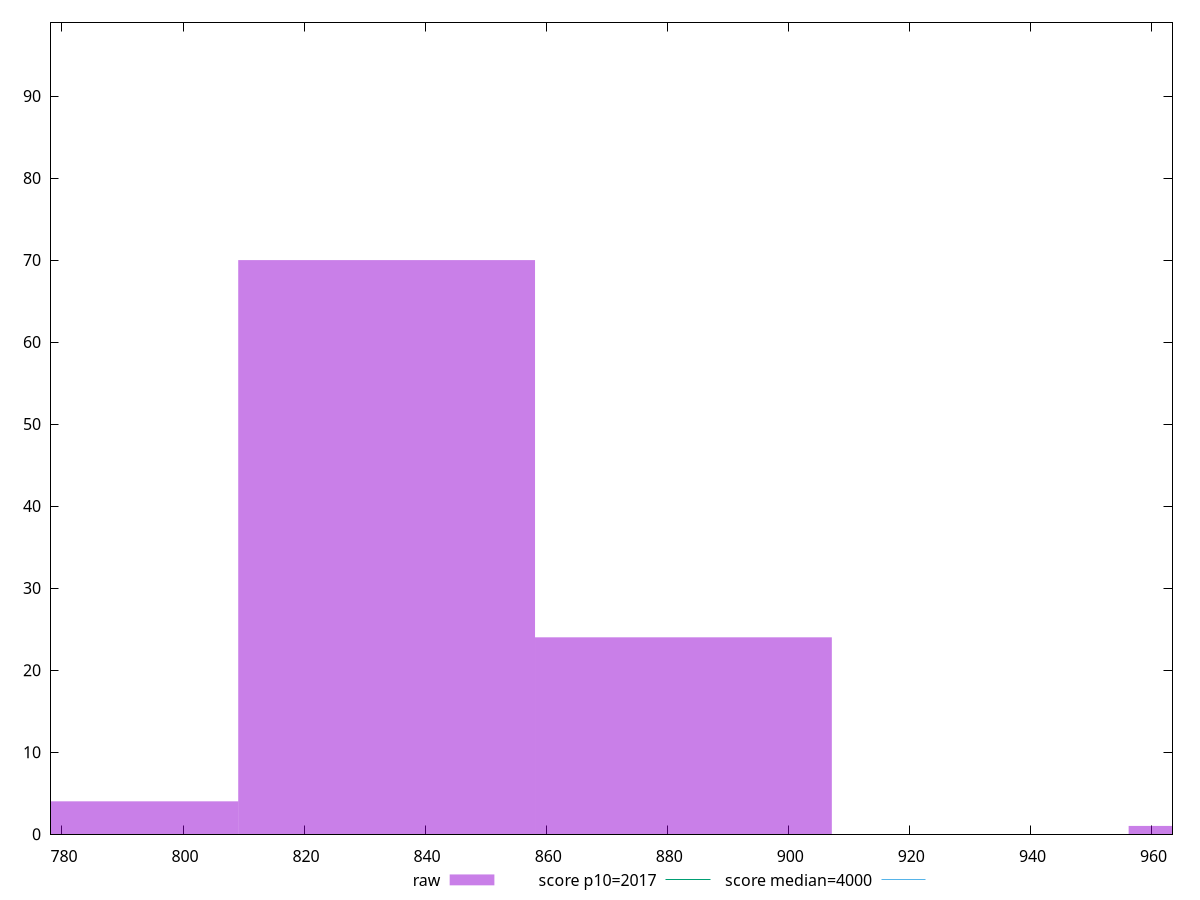 reset

$raw <<EOF
833.6398301758546 70
882.6774672450226 24
784.6021931066867 4
980.7527413833584 1
EOF

set key outside below
set boxwidth 49.03763706916792
set xrange [778.0240000000008:963.480000000001]
set yrange [0:99]
set trange [0:99]
set style fill transparent solid 0.5 noborder

set parametric
set terminal svg size 640, 490 enhanced background rgb 'white'
set output "reports/report_00030_2021-02-24T20-42-31.540Z/mainthread-work-breakdown/samples/card/raw/histogram.svg"

plot $raw title "raw" with boxes, \
     2017,t title "score p10=2017", \
     4000,t title "score median=4000"

reset
